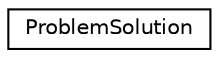 digraph "Graphical Class Hierarchy"
{
 // LATEX_PDF_SIZE
  edge [fontname="Helvetica",fontsize="10",labelfontname="Helvetica",labelfontsize="10"];
  node [fontname="Helvetica",fontsize="10",shape=record];
  rankdir="LR";
  Node0 [label="ProblemSolution",height=0.2,width=0.4,color="black", fillcolor="white", style="filled",URL="$structoperations__research_1_1glop_1_1_problem_solution.html",tooltip=" "];
}
